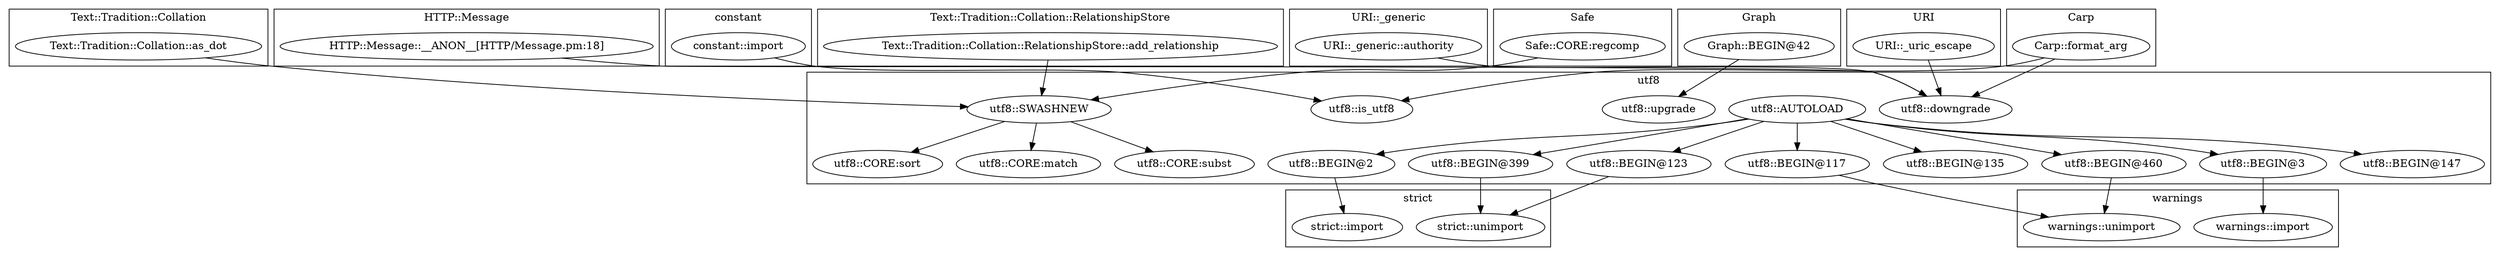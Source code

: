 digraph {
graph [overlap=false]
subgraph cluster_Text_Tradition_Collation {
	label="Text::Tradition::Collation";
	"Text::Tradition::Collation::as_dot";
}
subgraph cluster_HTTP_Message {
	label="HTTP::Message";
	"HTTP::Message::__ANON__[HTTP/Message.pm:18]";
}
subgraph cluster_constant {
	label="constant";
	"constant::import";
}
subgraph cluster_utf8 {
	label="utf8";
	"utf8::BEGIN@147";
	"utf8::is_utf8";
	"utf8::AUTOLOAD";
	"utf8::BEGIN@2";
	"utf8::SWASHNEW";
	"utf8::BEGIN@399";
	"utf8::downgrade";
	"utf8::BEGIN@123";
	"utf8::BEGIN@117";
	"utf8::BEGIN@135";
	"utf8::CORE:sort";
	"utf8::CORE:match";
	"utf8::BEGIN@460";
	"utf8::BEGIN@3";
	"utf8::upgrade";
	"utf8::CORE:subst";
}
subgraph cluster_Text_Tradition_Collation_RelationshipStore {
	label="Text::Tradition::Collation::RelationshipStore";
	"Text::Tradition::Collation::RelationshipStore::add_relationship";
}
subgraph cluster_warnings {
	label="warnings";
	"warnings::unimport";
	"warnings::import";
}
subgraph cluster_URI__generic {
	label="URI::_generic";
	"URI::_generic::authority";
}
subgraph cluster_Safe {
	label="Safe";
	"Safe::CORE:regcomp";
}
subgraph cluster_Graph {
	label="Graph";
	"Graph::BEGIN@42";
}
subgraph cluster_URI {
	label="URI";
	"URI::_uric_escape";
}
subgraph cluster_Carp {
	label="Carp";
	"Carp::format_arg";
}
subgraph cluster_strict {
	label="strict";
	"strict::unimport";
	"strict::import";
}
"utf8::SWASHNEW" -> "utf8::CORE:sort";
"utf8::AUTOLOAD" -> "utf8::BEGIN@3";
"utf8::AUTOLOAD" -> "utf8::BEGIN@460";
"utf8::SWASHNEW" -> "utf8::CORE:match";
"utf8::AUTOLOAD" -> "utf8::BEGIN@135";
"utf8::BEGIN@2" -> "strict::import";
"Graph::BEGIN@42" -> "utf8::upgrade";
"utf8::SWASHNEW" -> "utf8::CORE:subst";
"Safe::CORE:regcomp" -> "utf8::SWASHNEW";
"Text::Tradition::Collation::as_dot" -> "utf8::SWASHNEW";
"Text::Tradition::Collation::RelationshipStore::add_relationship" -> "utf8::SWASHNEW";
"utf8::BEGIN@123" -> "strict::unimport";
"utf8::BEGIN@399" -> "strict::unimport";
"utf8::BEGIN@3" -> "warnings::import";
"utf8::AUTOLOAD" -> "utf8::BEGIN@2";
"utf8::AUTOLOAD" -> "utf8::BEGIN@123";
"utf8::BEGIN@460" -> "warnings::unimport";
"utf8::BEGIN@117" -> "warnings::unimport";
"utf8::AUTOLOAD" -> "utf8::BEGIN@117";
"URI::_uric_escape" -> "utf8::downgrade";
"Carp::format_arg" -> "utf8::downgrade";
"URI::_generic::authority" -> "utf8::downgrade";
"HTTP::Message::__ANON__[HTTP/Message.pm:18]" -> "utf8::downgrade";
"utf8::AUTOLOAD" -> "utf8::BEGIN@399";
"constant::import" -> "utf8::is_utf8";
"Carp::format_arg" -> "utf8::is_utf8";
"utf8::AUTOLOAD" -> "utf8::BEGIN@147";
}
